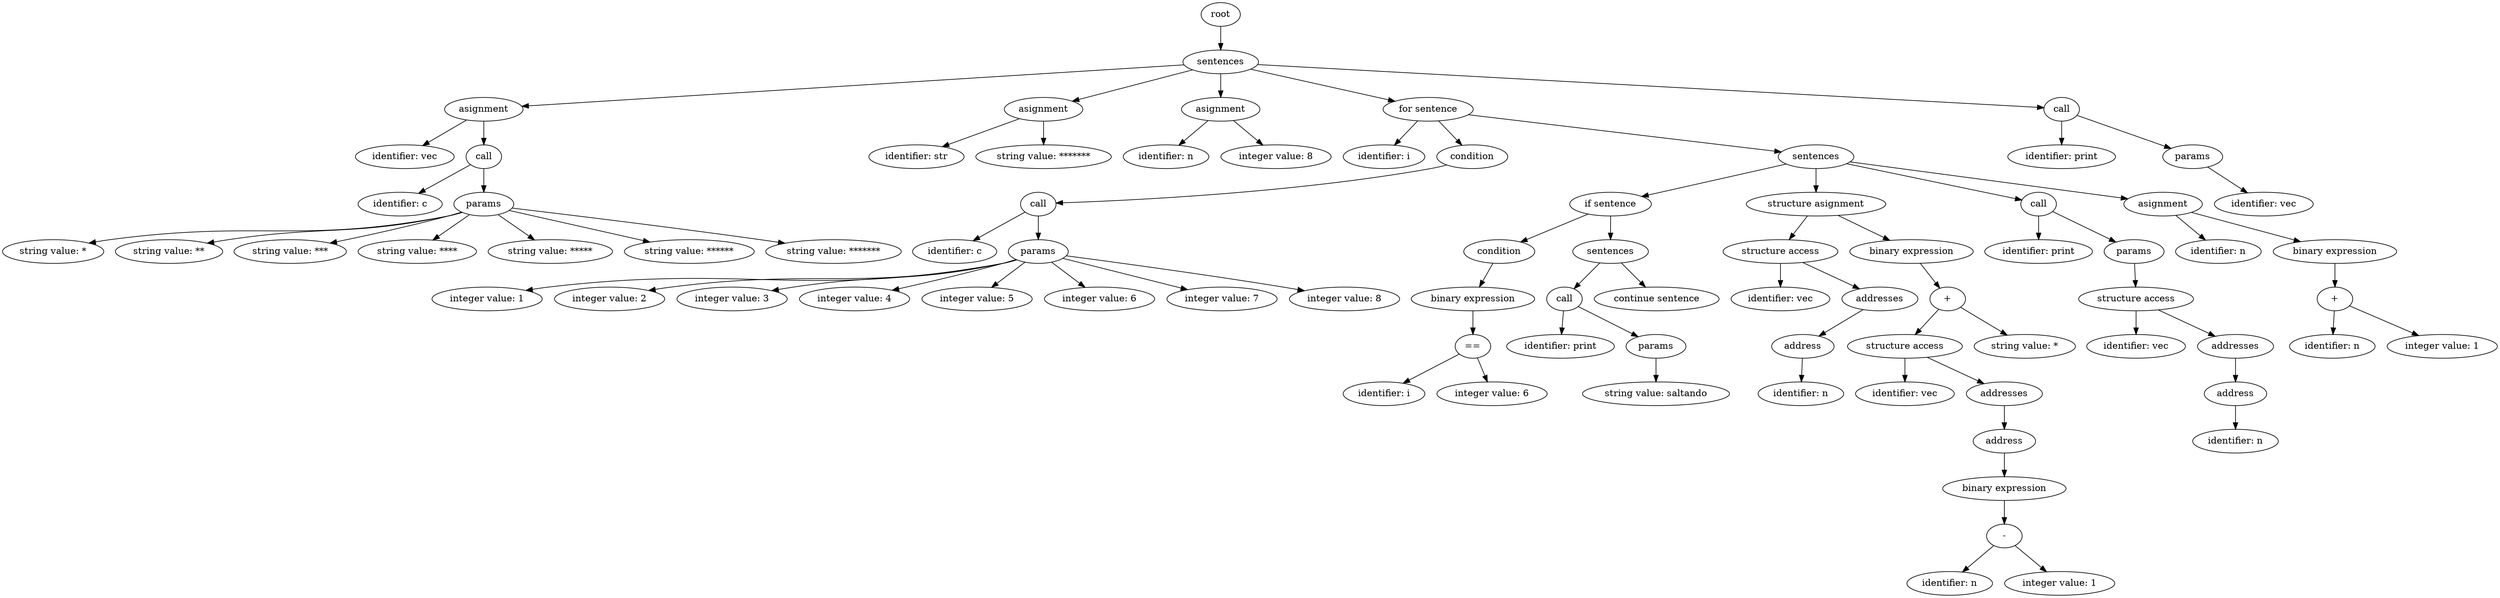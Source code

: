 digraph G{nodo0[label="root"];
node1[label="sentences"];
nodo0->node1;
node2[label="asignment"];
node1->node2;
node3[label="identifier: vec"];
node2->node3;
node4[label="call"];
node2->node4;
node5[label="identifier: c"];
node4->node5;
node6[label="params"];
node4->node6;
node7[label="string value: *"];
node6->node7;
node8[label="string value: **"];
node6->node8;
node9[label="string value: ***"];
node6->node9;
node10[label="string value: ****"];
node6->node10;
node11[label="string value: *****"];
node6->node11;
node12[label="string value: ******"];
node6->node12;
node13[label="string value: *******"];
node6->node13;
node14[label="asignment"];
node1->node14;
node15[label="identifier: str"];
node14->node15;
node16[label="string value: *******"];
node14->node16;
node17[label="asignment"];
node1->node17;
node18[label="identifier: n"];
node17->node18;
node19[label="integer value: 8"];
node17->node19;
node20[label="for sentence"];
node1->node20;
node21[label="identifier: i"];
node20->node21;
node22[label="condition"];
node20->node22;
node23[label="call"];
node22->node23;
node24[label="identifier: c"];
node23->node24;
node25[label="params"];
node23->node25;
node26[label="integer value: 1"];
node25->node26;
node27[label="integer value: 2"];
node25->node27;
node28[label="integer value: 3"];
node25->node28;
node29[label="integer value: 4"];
node25->node29;
node30[label="integer value: 5"];
node25->node30;
node31[label="integer value: 6"];
node25->node31;
node32[label="integer value: 7"];
node25->node32;
node33[label="integer value: 8"];
node25->node33;
node34[label="sentences"];
node20->node34;
node35[label="if sentence"];
node34->node35;
node36[label="condition"];
node35->node36;
node37[label="binary expression"];
node36->node37;
node38[label="=="];
node37->node38;
node39[label="identifier: i"];
node38->node39;
node40[label="integer value: 6"];
node38->node40;
node41[label="sentences"];
node35->node41;
node42[label="call"];
node41->node42;
node43[label="identifier: print"];
node42->node43;
node44[label="params"];
node42->node44;
node45[label="string value: saltando"];
node44->node45;
node46[label="continue sentence"];
node41->node46;
node47[label="structure asignment"];
node34->node47;
node48[label="structure access"];
node47->node48;
node49[label="identifier: vec"];
node48->node49;
node50[label="addresses"];
node48->node50;
node51[label="address"];
node50->node51;
node52[label="identifier: n"];
node51->node52;
node53[label="binary expression"];
node47->node53;
node54[label="+"];
node53->node54;
node55[label="structure access"];
node54->node55;
node56[label="identifier: vec"];
node55->node56;
node57[label="addresses"];
node55->node57;
node58[label="address"];
node57->node58;
node59[label="binary expression"];
node58->node59;
node60[label="-"];
node59->node60;
node61[label="identifier: n"];
node60->node61;
node62[label="integer value: 1"];
node60->node62;
node63[label="string value: *"];
node54->node63;
node64[label="call"];
node34->node64;
node65[label="identifier: print"];
node64->node65;
node66[label="params"];
node64->node66;
node67[label="structure access"];
node66->node67;
node68[label="identifier: vec"];
node67->node68;
node69[label="addresses"];
node67->node69;
node70[label="address"];
node69->node70;
node71[label="identifier: n"];
node70->node71;
node72[label="asignment"];
node34->node72;
node73[label="identifier: n"];
node72->node73;
node74[label="binary expression"];
node72->node74;
node75[label="+"];
node74->node75;
node76[label="identifier: n"];
node75->node76;
node77[label="integer value: 1"];
node75->node77;
node78[label="call"];
node1->node78;
node79[label="identifier: print"];
node78->node79;
node80[label="params"];
node78->node80;
node81[label="identifier: vec"];
node80->node81;
}